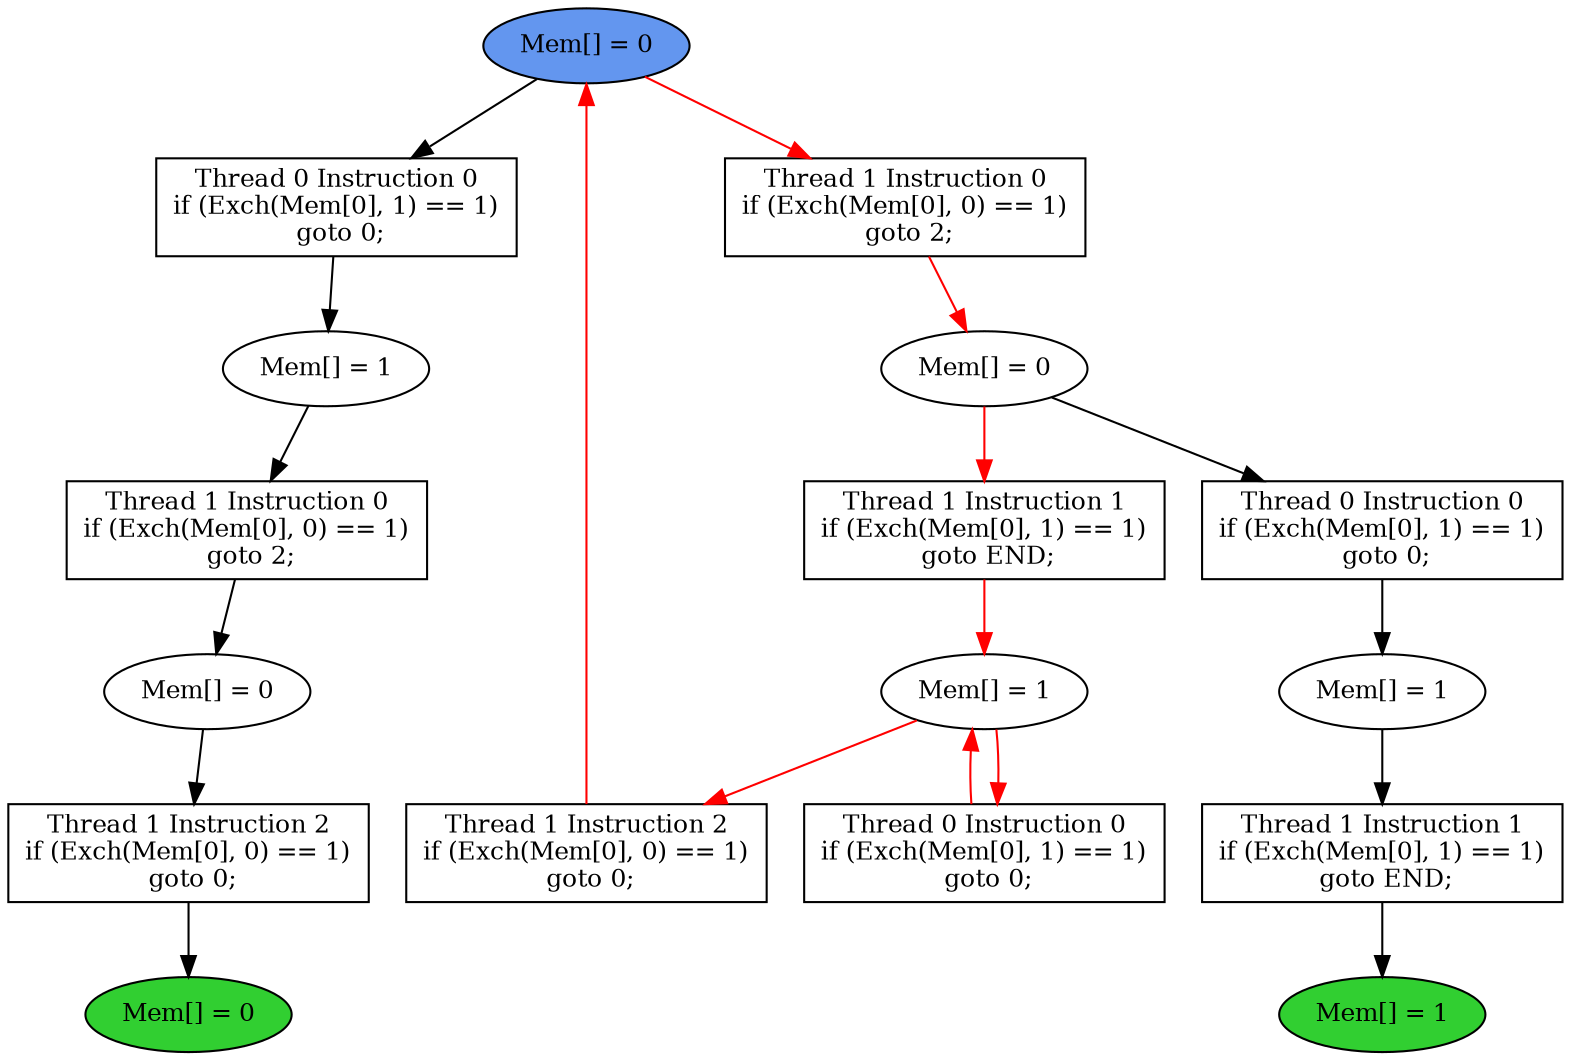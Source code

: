 digraph "graph" {
graph [fontsize=12]
node [fontsize=12]
edge [fontsize=12]
rankdir=TB;
"N14" -> "N13" [uuid = "<A0, END1>", color = "#000000", fontcolor = "#ffffff", style = "solid", label = "", dir = "forward", weight = "1"]
"N28" -> "N22" [uuid = "<A1, START>", color = "#ff0000", fontcolor = "#ffffff", style = "solid", label = "", dir = "back", weight = "1"]
"N12" -> "N11" [uuid = "<A2, S4>", color = "#000000", fontcolor = "#ffffff", style = "solid", label = "", dir = "forward", weight = "1"]
"N18" -> "N17" [uuid = "<A3, S3>", color = "#000000", fontcolor = "#ffffff", style = "solid", label = "", dir = "forward", weight = "1"]
"N27" -> "N26" [uuid = "<A4, S2>", color = "#ff0000", fontcolor = "#ffffff", style = "solid", label = "", dir = "forward", weight = "1"]
"N16" -> "N15" [uuid = "<A5, S1>", color = "#000000", fontcolor = "#ffffff", style = "solid", label = "", dir = "forward", weight = "1"]
"N10" -> "N9" [uuid = "<A6, END0>", color = "#000000", fontcolor = "#ffffff", style = "solid", label = "", dir = "forward", weight = "1"]
"N25" -> "N24" [uuid = "<A7, S0>", color = "#ff0000", fontcolor = "#ffffff", style = "solid", label = "", dir = "forward", weight = "1"]
"N24" -> "N23" [uuid = "<A8, S0>", color = "#ff0000", fontcolor = "#ffffff", style = "solid", label = "", dir = "back", weight = "1"]
"N15" -> "N14" [uuid = "<A0, S1>", color = "#000000", fontcolor = "#ffffff", style = "solid", label = "", dir = "forward", weight = "1"]
"N24" -> "N22" [uuid = "<A1, S0>", color = "#ff0000", fontcolor = "#ffffff", style = "solid", label = "", dir = "forward", weight = "1"]
"N26" -> "N12" [uuid = "<A2, S2>", color = "#000000", fontcolor = "#ffffff", style = "solid", label = "", dir = "forward", weight = "1"]
"N28" -> "N18" [uuid = "<A3, START>", color = "#000000", fontcolor = "#ffffff", style = "solid", label = "", dir = "forward", weight = "1"]
"N28" -> "N27" [uuid = "<A4, START>", color = "#ff0000", fontcolor = "#ffffff", style = "solid", label = "", dir = "forward", weight = "1"]
"N17" -> "N16" [uuid = "<A5, S3>", color = "#000000", fontcolor = "#ffffff", style = "solid", label = "", dir = "forward", weight = "1"]
"N11" -> "N10" [uuid = "<A6, S4>", color = "#000000", fontcolor = "#ffffff", style = "solid", label = "", dir = "forward", weight = "1"]
"N26" -> "N25" [uuid = "<A7, S2>", color = "#ff0000", fontcolor = "#ffffff", style = "solid", label = "", dir = "forward", weight = "1"]
"N24" -> "N23" [uuid = "<A8, S0>", color = "#ff0000", fontcolor = "#ffffff", style = "solid", label = "", dir = "forward", weight = "1"]
"N9" [uuid="END0", label="Mem[] = 1", fillcolor = "#31cf31", fontcolor = "#000000", shape = "ellipse", style = "filled, solid"]
"N10" [uuid="A6", label="Thread 1 Instruction 1
if (Exch(Mem[0], 1) == 1)
 goto END;", fillcolor = "#ffffff", fontcolor = "#000000", shape = "box", style = "filled, solid"]
"N11" [uuid="S4", label="Mem[] = 1", fillcolor = "#ffffff", fontcolor = "#000000", shape = "ellipse", style = "filled, solid"]
"N12" [uuid="A2", label="Thread 0 Instruction 0
if (Exch(Mem[0], 1) == 1)
 goto 0;", fillcolor = "#ffffff", fontcolor = "#000000", shape = "box", style = "filled, solid"]
"N13" [uuid="END1", label="Mem[] = 0", fillcolor = "#31cf31", fontcolor = "#000000", shape = "ellipse", style = "filled, solid"]
"N14" [uuid="A0", label="Thread 1 Instruction 2
if (Exch(Mem[0], 0) == 1)
 goto 0;", fillcolor = "#ffffff", fontcolor = "#000000", shape = "box", style = "filled, solid"]
"N15" [uuid="S1", label="Mem[] = 0", fillcolor = "#ffffff", fontcolor = "#000000", shape = "ellipse", style = "filled, solid"]
"N16" [uuid="A5", label="Thread 1 Instruction 0
if (Exch(Mem[0], 0) == 1)
 goto 2;", fillcolor = "#ffffff", fontcolor = "#000000", shape = "box", style = "filled, solid"]
"N17" [uuid="S3", label="Mem[] = 1", fillcolor = "#ffffff", fontcolor = "#000000", shape = "ellipse", style = "filled, solid"]
"N18" [uuid="A3", label="Thread 0 Instruction 0
if (Exch(Mem[0], 1) == 1)
 goto 0;", fillcolor = "#ffffff", fontcolor = "#000000", shape = "box", style = "filled, solid"]
"N22" [uuid="A1", label="Thread 1 Instruction 2
if (Exch(Mem[0], 0) == 1)
 goto 0;", fillcolor = "#ffffff", fontcolor = "#000000", shape = "box", style = "filled, solid"]
"N23" [uuid="A8", label="Thread 0 Instruction 0
if (Exch(Mem[0], 1) == 1)
 goto 0;", fillcolor = "#ffffff", fontcolor = "#000000", shape = "box", style = "filled, solid"]
"N24" [uuid="S0", label="Mem[] = 1", fillcolor = "#ffffff", fontcolor = "#000000", shape = "ellipse", style = "filled, solid"]
"N25" [uuid="A7", label="Thread 1 Instruction 1
if (Exch(Mem[0], 1) == 1)
 goto END;", fillcolor = "#ffffff", fontcolor = "#000000", shape = "box", style = "filled, solid"]
"N26" [uuid="S2", label="Mem[] = 0", fillcolor = "#ffffff", fontcolor = "#000000", shape = "ellipse", style = "filled, solid"]
"N27" [uuid="A4", label="Thread 1 Instruction 0
if (Exch(Mem[0], 0) == 1)
 goto 2;", fillcolor = "#ffffff", fontcolor = "#000000", shape = "box", style = "filled, solid"]
"N28" [uuid="START", label="Mem[] = 0", fillcolor = "#6396ef", fontcolor = "#000000", shape = "ellipse", style = "filled, solid"]
}